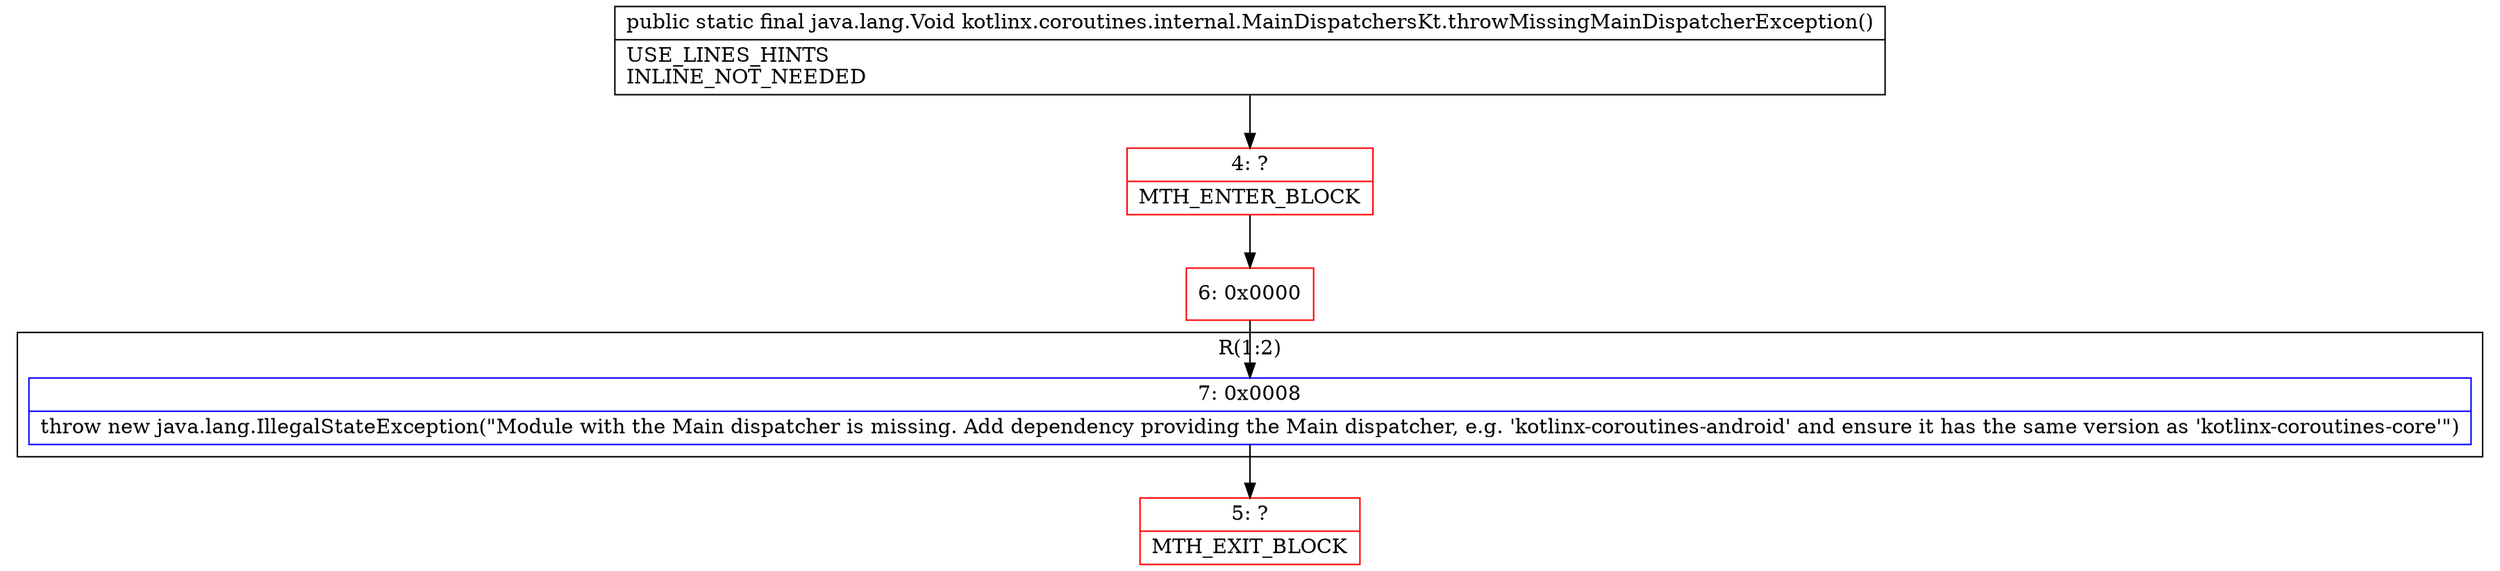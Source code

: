 digraph "CFG forkotlinx.coroutines.internal.MainDispatchersKt.throwMissingMainDispatcherException()Ljava\/lang\/Void;" {
subgraph cluster_Region_777530871 {
label = "R(1:2)";
node [shape=record,color=blue];
Node_7 [shape=record,label="{7\:\ 0x0008|throw new java.lang.IllegalStateException(\"Module with the Main dispatcher is missing. Add dependency providing the Main dispatcher, e.g. 'kotlinx\-coroutines\-android' and ensure it has the same version as 'kotlinx\-coroutines\-core'\")\l}"];
}
Node_4 [shape=record,color=red,label="{4\:\ ?|MTH_ENTER_BLOCK\l}"];
Node_6 [shape=record,color=red,label="{6\:\ 0x0000}"];
Node_5 [shape=record,color=red,label="{5\:\ ?|MTH_EXIT_BLOCK\l}"];
MethodNode[shape=record,label="{public static final java.lang.Void kotlinx.coroutines.internal.MainDispatchersKt.throwMissingMainDispatcherException()  | USE_LINES_HINTS\lINLINE_NOT_NEEDED\l}"];
MethodNode -> Node_4;Node_7 -> Node_5;
Node_4 -> Node_6;
Node_6 -> Node_7;
}

